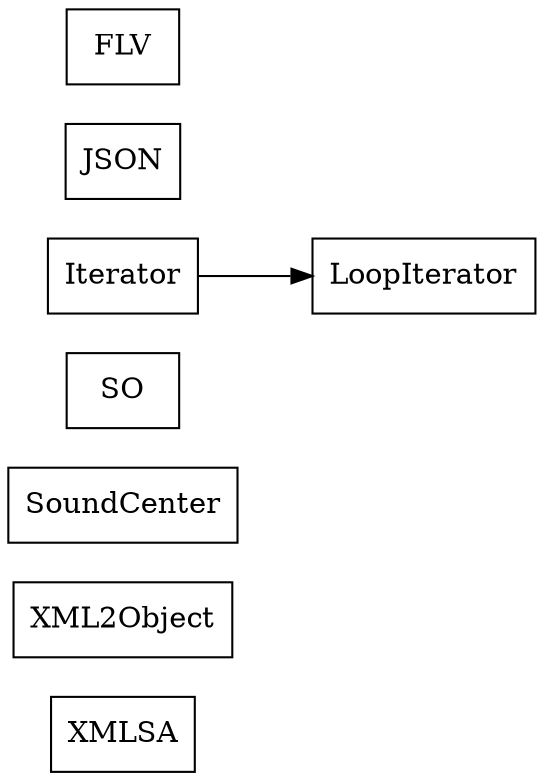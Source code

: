 strict digraph class_diagram {
  rankdir=LR;
  TypeXMLSA[
    label="XMLSA",
    URL="XMLSA.html",
    tooltip="com.sekati.data.XMLSA",
    shape="record"
  ];
  TypeXML2Object[
    label="XML2Object",
    URL="XML2Object.html",
    tooltip="com.sekati.data.XML2Object",
    shape="record"
  ];
  TypeSoundCenter[
    label="SoundCenter",
    URL="SoundCenter.html",
    tooltip="com.sekati.data.SoundCenter",
    shape="record"
  ];
  TypeSO[
    label="SO",
    URL="SO.html",
    tooltip="com.sekati.data.SO",
    shape="record"
  ];
  TypeLoopIterator[
    label="LoopIterator",
    URL="LoopIterator.html",
    tooltip="com.sekati.data.LoopIterator",
    shape="record"
  ];
  TypeJSON[
    label="JSON",
    URL="JSON.html",
    tooltip="com.sekati.data.JSON",
    shape="record"
  ];
  TypeIterator[
    label="Iterator",
    URL="Iterator.html",
    tooltip="com.sekati.data.Iterator",
    shape="record"
  ];
  TypeFLV[
    label="FLV",
    URL="FLV.html",
    tooltip="com.sekati.data.FLV",
    shape="record"
  ];
  TypeIterator -> TypeLoopIterator;
}
